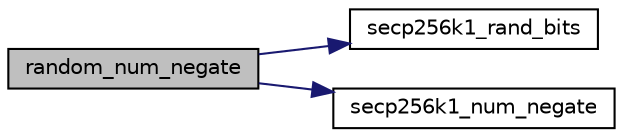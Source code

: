 digraph "random_num_negate"
{
  edge [fontname="Helvetica",fontsize="10",labelfontname="Helvetica",labelfontsize="10"];
  node [fontname="Helvetica",fontsize="10",shape=record];
  rankdir="LR";
  Node588 [label="random_num_negate",height=0.2,width=0.4,color="black", fillcolor="grey75", style="filled", fontcolor="black"];
  Node588 -> Node589 [color="midnightblue",fontsize="10",style="solid",fontname="Helvetica"];
  Node589 [label="secp256k1_rand_bits",height=0.2,width=0.4,color="black", fillcolor="white", style="filled",URL="$dd/d0b/testrand_8h.html#a70a3e97a30b94a77f4a59807ba01e6ba",tooltip="Generate a pseudorandom number in the range [0..2**bits-1]. "];
  Node588 -> Node590 [color="midnightblue",fontsize="10",style="solid",fontname="Helvetica"];
  Node590 [label="secp256k1_num_negate",height=0.2,width=0.4,color="black", fillcolor="white", style="filled",URL="$df/d98/num_8h.html#a678834381238e96e24f63c317740df95",tooltip="Change a number&#39;s sign. "];
}
